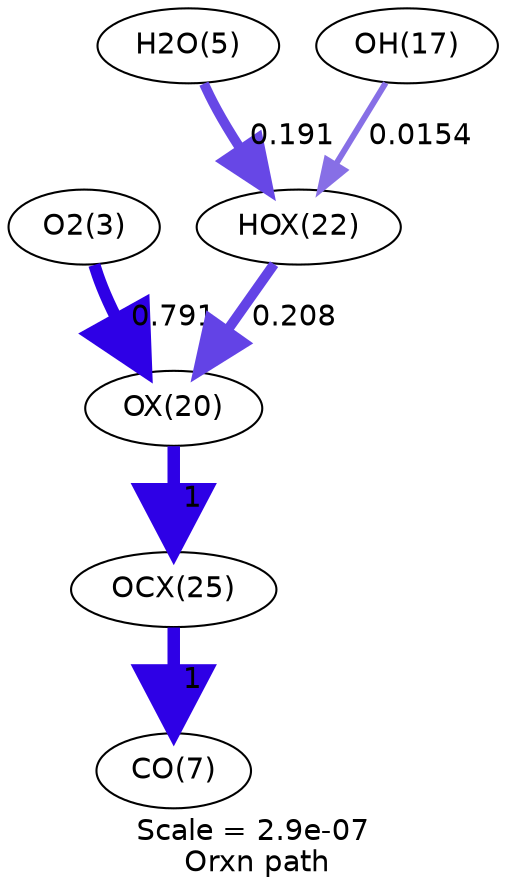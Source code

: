 digraph reaction_paths {
center=1;
s4 -> s24[fontname="Helvetica", penwidth=5.82, arrowsize=2.91, color="0.7, 1.29, 0.9"
, label=" 0.791"];
s26 -> s24[fontname="Helvetica", penwidth=4.81, arrowsize=2.41, color="0.7, 0.708, 0.9"
, label=" 0.208"];
s24 -> s29[fontname="Helvetica", penwidth=6, arrowsize=3, color="0.7, 1.5, 0.9"
, label=" 1"];
s6 -> s26[fontname="Helvetica", penwidth=4.75, arrowsize=2.38, color="0.7, 0.691, 0.9"
, label=" 0.191"];
s18 -> s26[fontname="Helvetica", penwidth=2.85, arrowsize=1.42, color="0.7, 0.515, 0.9"
, label=" 0.0154"];
s29 -> s8[fontname="Helvetica", penwidth=6, arrowsize=3, color="0.7, 1.5, 0.9"
, label=" 1"];
s4 [ fontname="Helvetica", label="O2(3)"];
s6 [ fontname="Helvetica", label="H2O(5)"];
s8 [ fontname="Helvetica", label="CO(7)"];
s18 [ fontname="Helvetica", label="OH(17)"];
s24 [ fontname="Helvetica", label="OX(20)"];
s26 [ fontname="Helvetica", label="HOX(22)"];
s29 [ fontname="Helvetica", label="OCX(25)"];
 label = "Scale = 2.9e-07\l Orxn path";
 fontname = "Helvetica";
}
